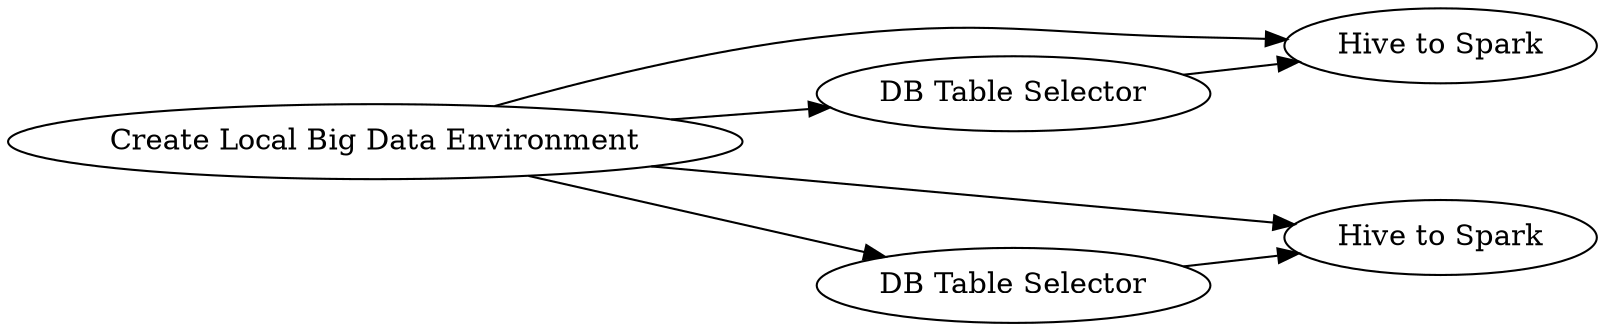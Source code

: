 digraph {
	"1161758073155753789_248" [label="Hive to Spark"]
	"1161758073155753789_212" [label="Create Local Big Data Environment"]
	"1161758073155753789_249" [label="Hive to Spark"]
	"1161758073155753789_246" [label="DB Table Selector"]
	"1161758073155753789_247" [label="DB Table Selector"]
	"1161758073155753789_212" -> "1161758073155753789_249"
	"1161758073155753789_246" -> "1161758073155753789_248"
	"1161758073155753789_212" -> "1161758073155753789_247"
	"1161758073155753789_212" -> "1161758073155753789_248"
	"1161758073155753789_247" -> "1161758073155753789_249"
	"1161758073155753789_212" -> "1161758073155753789_246"
	rankdir=LR
}
